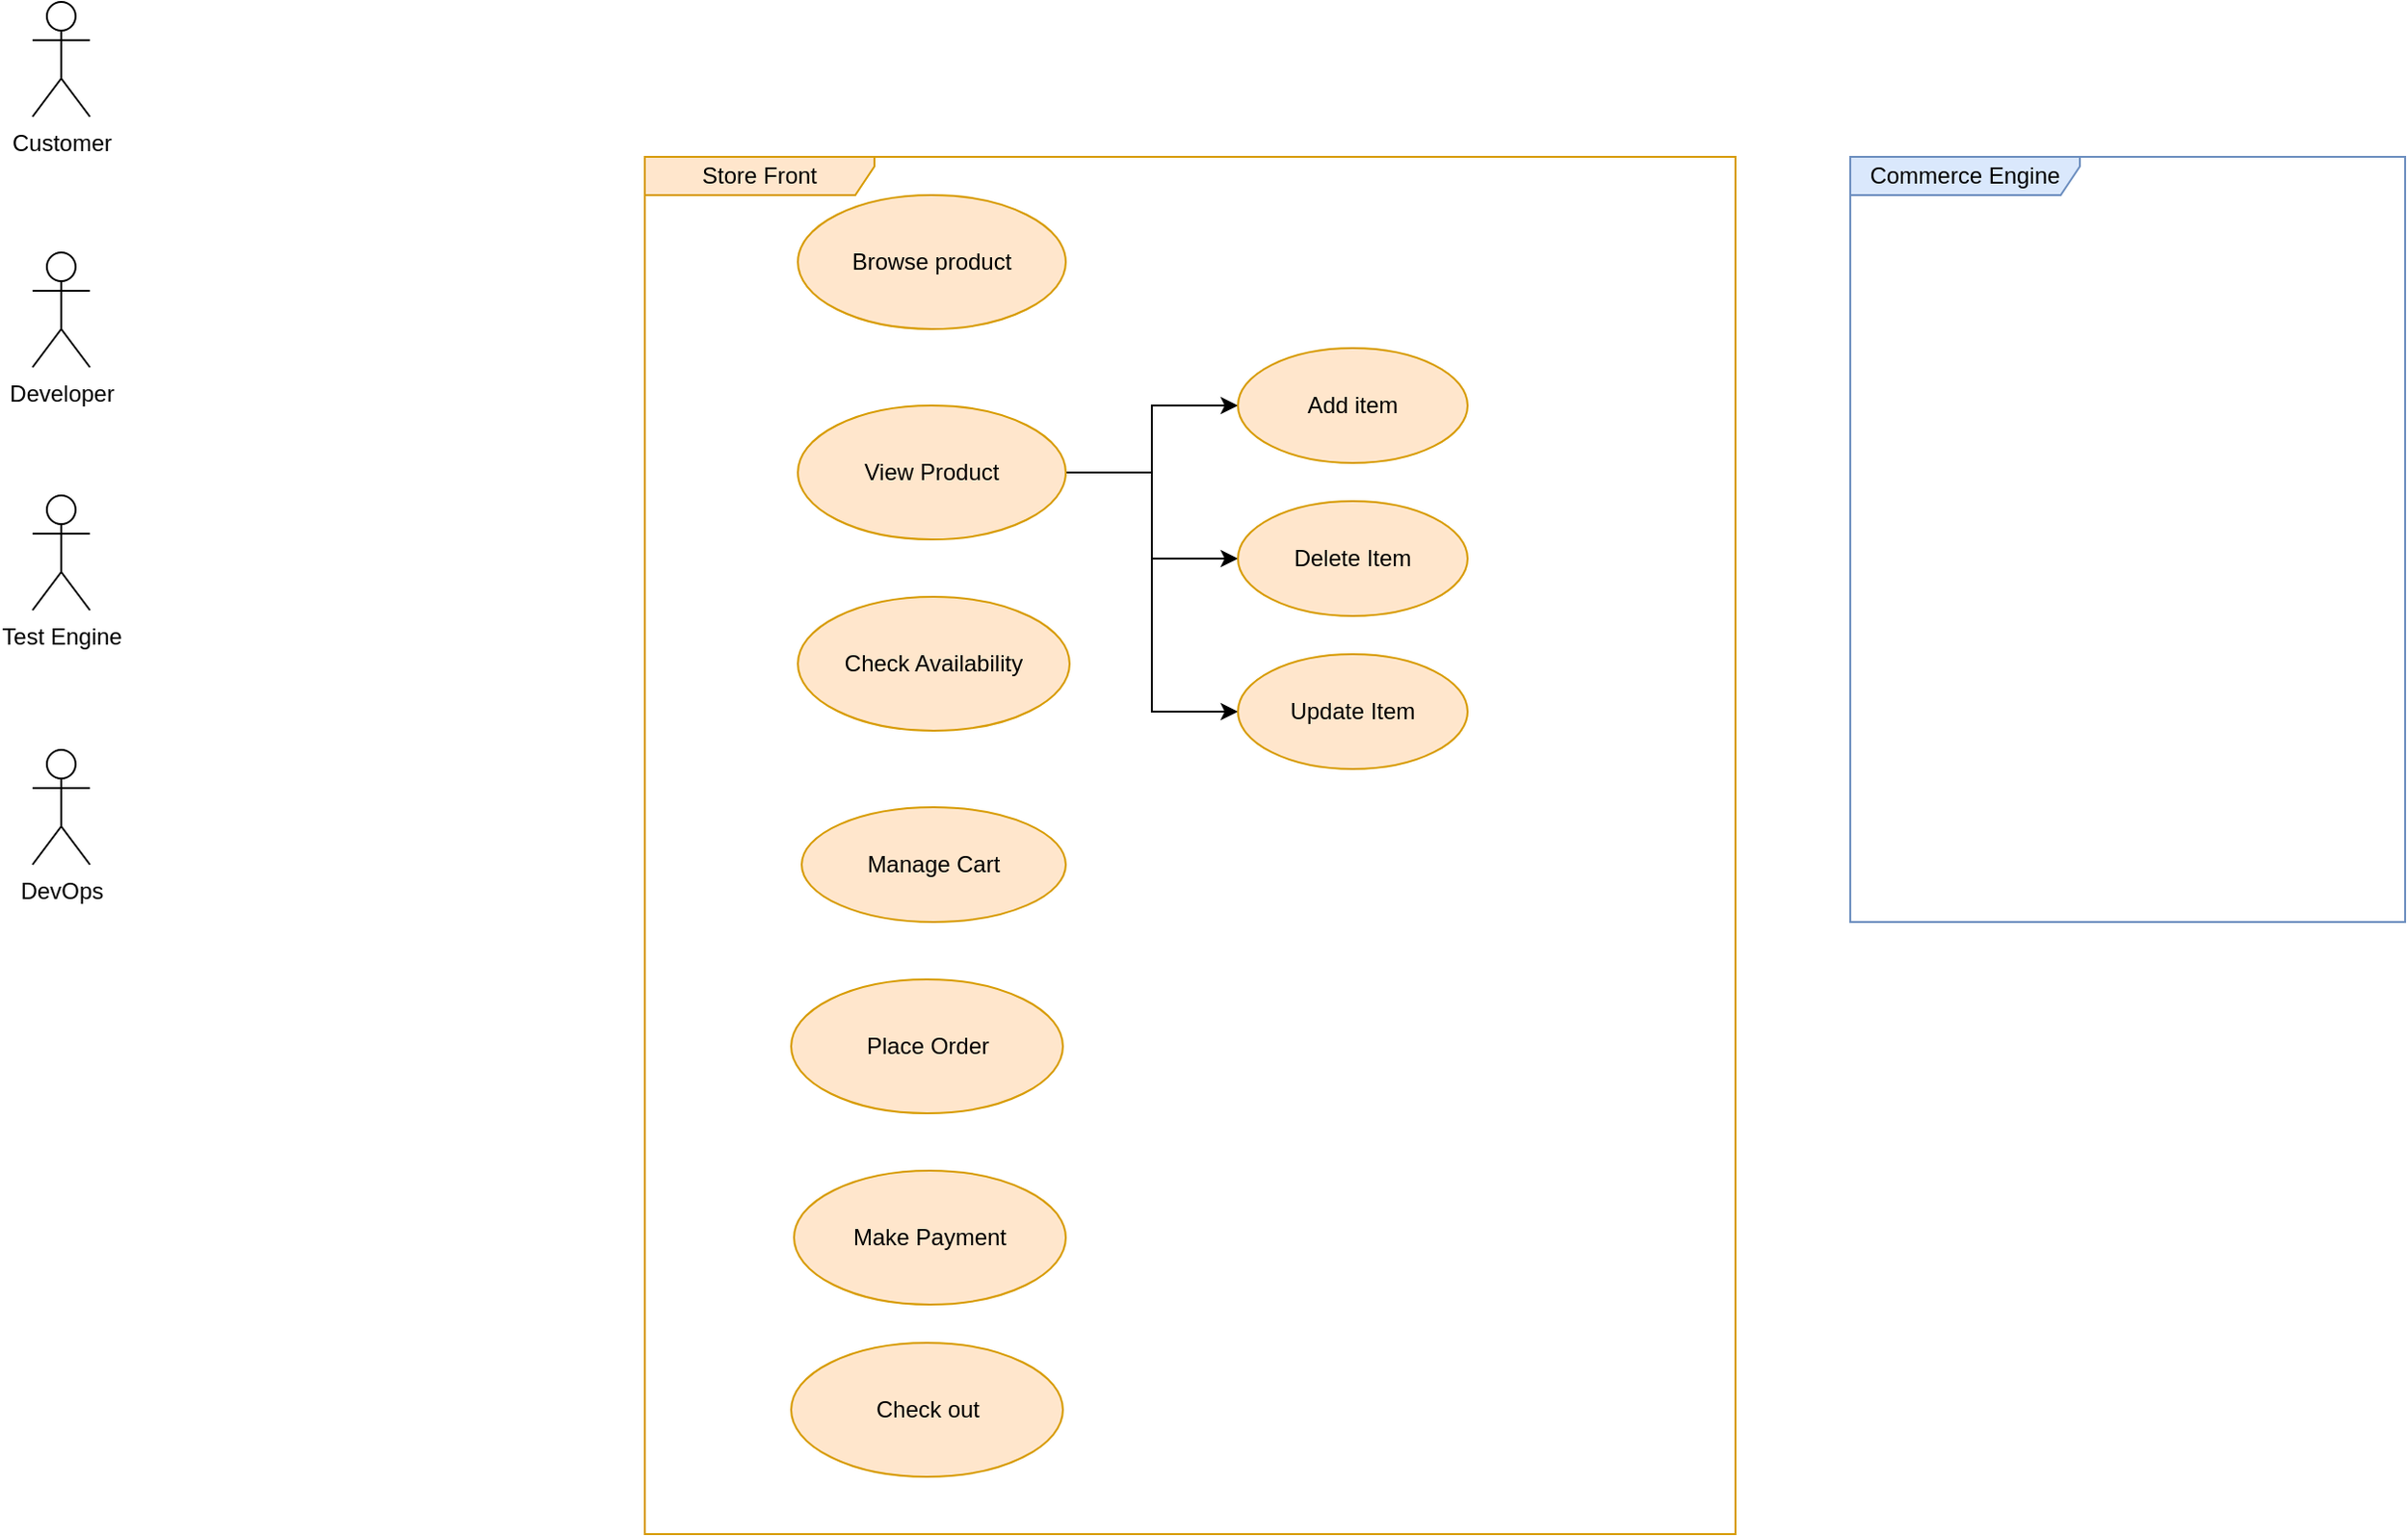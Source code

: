 <mxfile version="16.6.2" type="github">
  <diagram id="81j5qah-35toSOrjM9Ve" name="Page-1">
    <mxGraphModel dx="1345" dy="885" grid="1" gridSize="10" guides="1" tooltips="1" connect="1" arrows="1" fold="1" page="1" pageScale="1" pageWidth="850" pageHeight="1100" math="0" shadow="0">
      <root>
        <mxCell id="0" />
        <mxCell id="1" parent="0" />
        <mxCell id="NI-QJ-N0Z1hu9iZLNoDF-1" value="Store Front" style="shape=umlFrame;whiteSpace=wrap;html=1;width=120;height=20;fillColor=#ffe6cc;strokeColor=#d79b00;" parent="1" vertex="1">
          <mxGeometry x="390" y="300" width="570" height="720" as="geometry" />
        </mxCell>
        <mxCell id="NI-QJ-N0Z1hu9iZLNoDF-2" value="Commerce Engine" style="shape=umlFrame;whiteSpace=wrap;html=1;width=120;height=20;fillColor=#dae8fc;strokeColor=#6c8ebf;" parent="1" vertex="1">
          <mxGeometry x="1020" y="300" width="290" height="400" as="geometry" />
        </mxCell>
        <mxCell id="NI-QJ-N0Z1hu9iZLNoDF-3" value="Customer" style="shape=umlActor;verticalLabelPosition=bottom;verticalAlign=top;html=1;" parent="1" vertex="1">
          <mxGeometry x="70" y="219" width="30" height="60" as="geometry" />
        </mxCell>
        <mxCell id="NI-QJ-N0Z1hu9iZLNoDF-6" value="Developer" style="shape=umlActor;verticalLabelPosition=bottom;verticalAlign=top;html=1;" parent="1" vertex="1">
          <mxGeometry x="70" y="350" width="30" height="60" as="geometry" />
        </mxCell>
        <mxCell id="NI-QJ-N0Z1hu9iZLNoDF-8" value="Test Engine" style="shape=umlActor;verticalLabelPosition=bottom;verticalAlign=top;html=1;" parent="1" vertex="1">
          <mxGeometry x="70" y="477" width="30" height="60" as="geometry" />
        </mxCell>
        <mxCell id="NI-QJ-N0Z1hu9iZLNoDF-9" value="DevOps" style="shape=umlActor;verticalLabelPosition=bottom;verticalAlign=top;html=1;" parent="1" vertex="1">
          <mxGeometry x="70" y="610" width="30" height="60" as="geometry" />
        </mxCell>
        <mxCell id="NI-QJ-N0Z1hu9iZLNoDF-12" value="Browse product" style="ellipse;whiteSpace=wrap;html=1;fillColor=#ffe6cc;strokeColor=#d79b00;" parent="1" vertex="1">
          <mxGeometry x="470" y="320" width="140" height="70" as="geometry" />
        </mxCell>
        <mxCell id="f040Nq-vHdsUplxB2Cle-12" style="edgeStyle=orthogonalEdgeStyle;rounded=0;orthogonalLoop=1;jettySize=auto;html=1;" edge="1" parent="1" source="NI-QJ-N0Z1hu9iZLNoDF-13" target="f040Nq-vHdsUplxB2Cle-3">
          <mxGeometry relative="1" as="geometry" />
        </mxCell>
        <mxCell id="f040Nq-vHdsUplxB2Cle-13" style="edgeStyle=orthogonalEdgeStyle;rounded=0;orthogonalLoop=1;jettySize=auto;html=1;" edge="1" parent="1" source="NI-QJ-N0Z1hu9iZLNoDF-13" target="f040Nq-vHdsUplxB2Cle-4">
          <mxGeometry relative="1" as="geometry" />
        </mxCell>
        <mxCell id="f040Nq-vHdsUplxB2Cle-14" style="edgeStyle=orthogonalEdgeStyle;rounded=0;orthogonalLoop=1;jettySize=auto;html=1;entryX=0;entryY=0.5;entryDx=0;entryDy=0;" edge="1" parent="1" source="NI-QJ-N0Z1hu9iZLNoDF-13" target="f040Nq-vHdsUplxB2Cle-5">
          <mxGeometry relative="1" as="geometry" />
        </mxCell>
        <mxCell id="NI-QJ-N0Z1hu9iZLNoDF-13" value="View Product" style="ellipse;whiteSpace=wrap;html=1;fillColor=#ffe6cc;strokeColor=#d79b00;" parent="1" vertex="1">
          <mxGeometry x="470" y="430" width="140" height="70" as="geometry" />
        </mxCell>
        <mxCell id="f040Nq-vHdsUplxB2Cle-1" value="Check Availability" style="ellipse;whiteSpace=wrap;html=1;fillColor=#ffe6cc;strokeColor=#d79b00;" vertex="1" parent="1">
          <mxGeometry x="470" y="530" width="142" height="70" as="geometry" />
        </mxCell>
        <mxCell id="f040Nq-vHdsUplxB2Cle-2" value="Manage Cart" style="ellipse;whiteSpace=wrap;html=1;fillColor=#ffe6cc;strokeColor=#d79b00;" vertex="1" parent="1">
          <mxGeometry x="472" y="640" width="138" height="60" as="geometry" />
        </mxCell>
        <mxCell id="f040Nq-vHdsUplxB2Cle-3" value="Add item" style="ellipse;whiteSpace=wrap;html=1;fillColor=#ffe6cc;strokeColor=#d79b00;" vertex="1" parent="1">
          <mxGeometry x="700" y="400" width="120" height="60" as="geometry" />
        </mxCell>
        <mxCell id="f040Nq-vHdsUplxB2Cle-4" value="Delete Item" style="ellipse;whiteSpace=wrap;html=1;fillColor=#ffe6cc;strokeColor=#d79b00;" vertex="1" parent="1">
          <mxGeometry x="700" y="480" width="120" height="60" as="geometry" />
        </mxCell>
        <mxCell id="f040Nq-vHdsUplxB2Cle-5" value="Update Item" style="ellipse;whiteSpace=wrap;html=1;fillColor=#ffe6cc;strokeColor=#d79b00;" vertex="1" parent="1">
          <mxGeometry x="700" y="560" width="120" height="60" as="geometry" />
        </mxCell>
        <mxCell id="f040Nq-vHdsUplxB2Cle-6" value="Place Order" style="ellipse;whiteSpace=wrap;html=1;fillColor=#ffe6cc;strokeColor=#d79b00;" vertex="1" parent="1">
          <mxGeometry x="466.5" y="730" width="142" height="70" as="geometry" />
        </mxCell>
        <mxCell id="f040Nq-vHdsUplxB2Cle-7" value="Make Payment" style="ellipse;whiteSpace=wrap;html=1;fillColor=#ffe6cc;strokeColor=#d79b00;" vertex="1" parent="1">
          <mxGeometry x="468" y="830" width="142" height="70" as="geometry" />
        </mxCell>
        <mxCell id="f040Nq-vHdsUplxB2Cle-8" value="Check out" style="ellipse;whiteSpace=wrap;html=1;fillColor=#ffe6cc;strokeColor=#d79b00;" vertex="1" parent="1">
          <mxGeometry x="466.5" y="920" width="142" height="70" as="geometry" />
        </mxCell>
      </root>
    </mxGraphModel>
  </diagram>
</mxfile>
